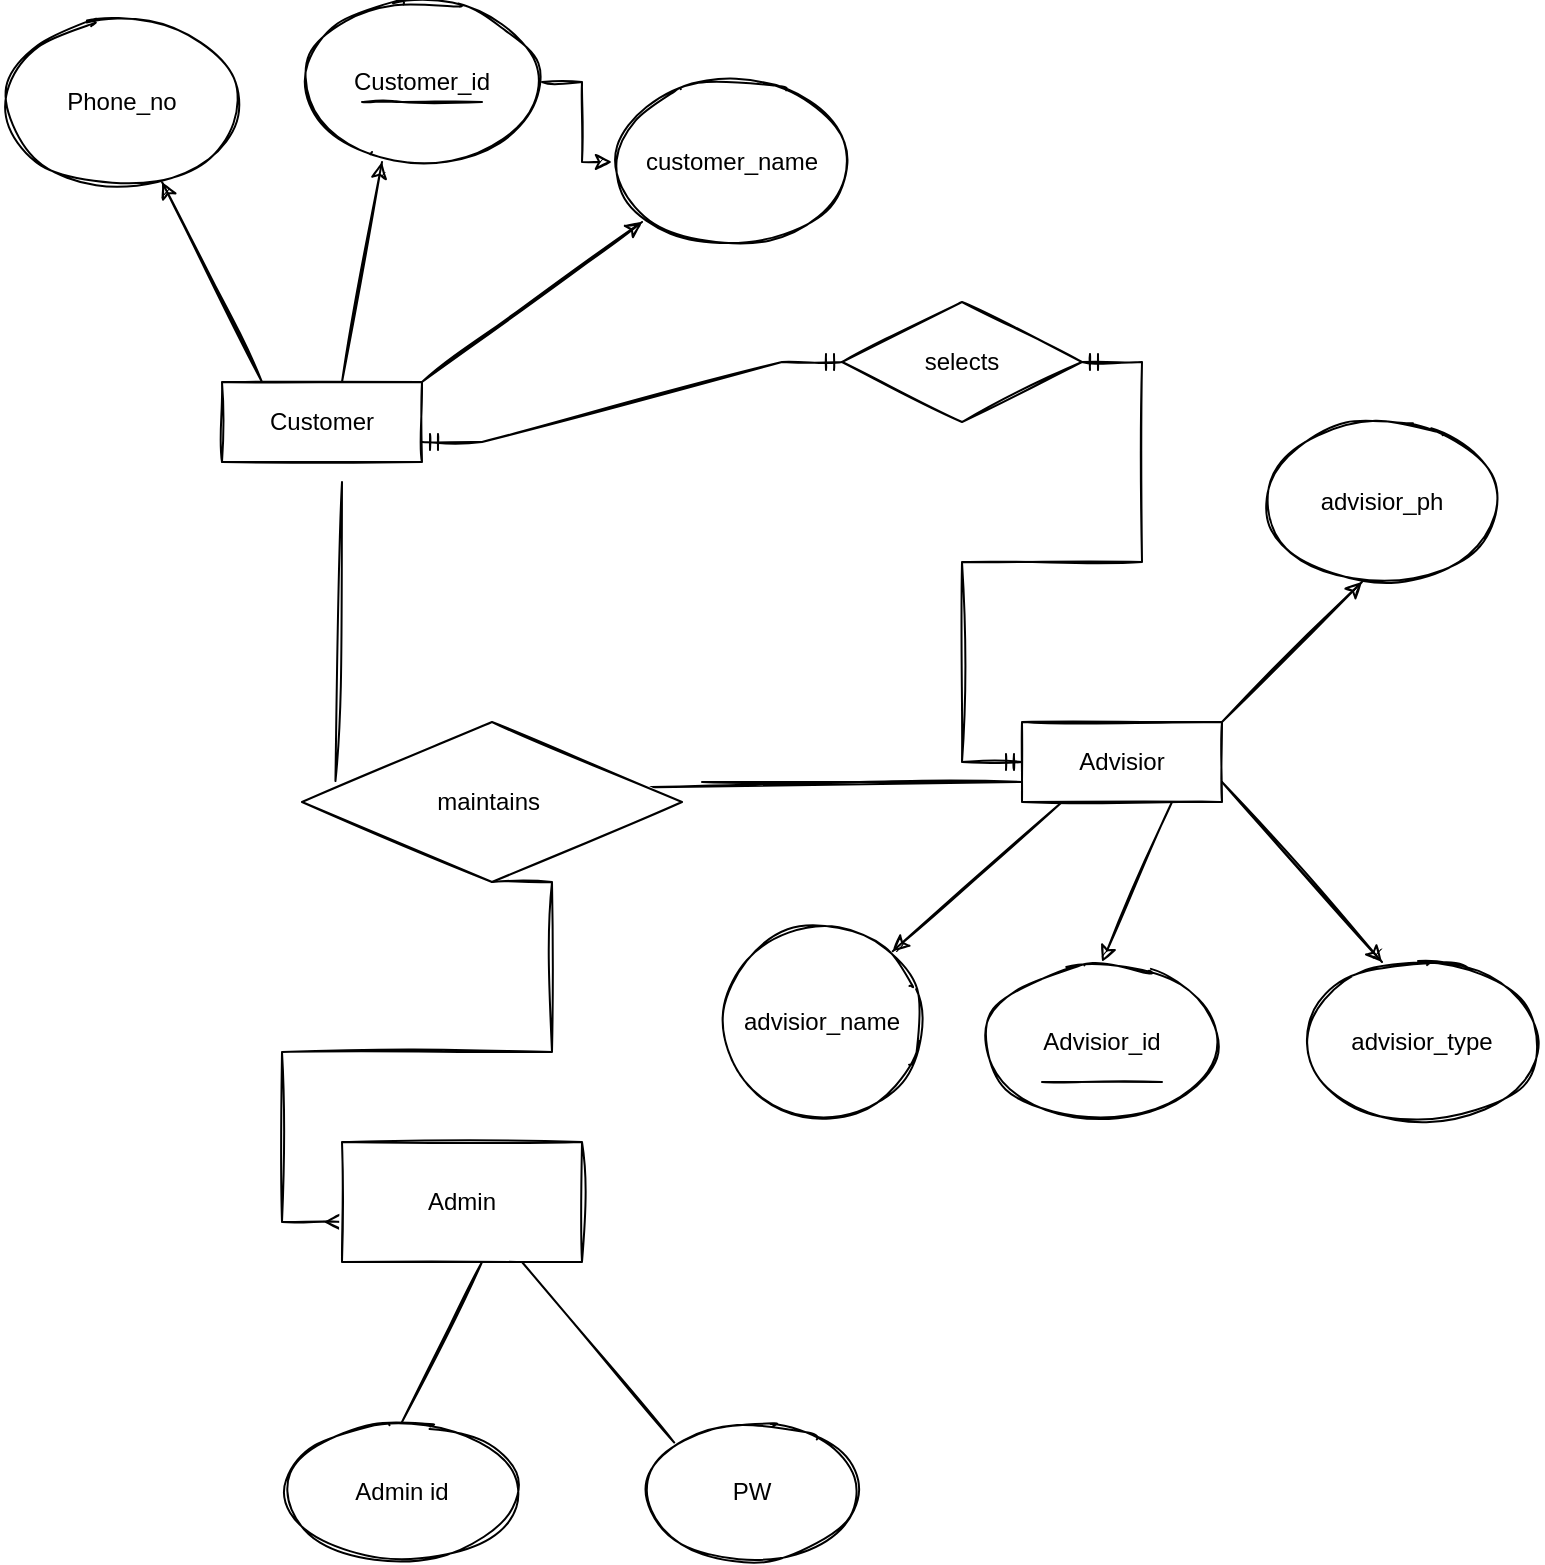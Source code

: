 <mxfile version="20.0.4" type="onedrive"><diagram id="R2lEEEUBdFMjLlhIrx00" name="Page-1"><mxGraphModel grid="1" page="1" gridSize="10" guides="1" tooltips="1" connect="1" arrows="1" fold="1" pageScale="1" pageWidth="850" pageHeight="1100" math="0" shadow="0" extFonts="Permanent Marker^https://fonts.googleapis.com/css?family=Permanent+Marker"><root><mxCell id="0"/><mxCell id="1" parent="0"/><mxCell id="z-G2yAetSqE8oaoKJldQ-30" value="Customer" style="whiteSpace=wrap;html=1;align=center;sketch=1;" vertex="1" parent="1"><mxGeometry x="170" y="240" width="100" height="40" as="geometry"/></mxCell><mxCell id="z-G2yAetSqE8oaoKJldQ-34" value="" style="endArrow=classic;html=1;rounded=0;sketch=1;" edge="1" parent="1"><mxGeometry width="50" height="50" relative="1" as="geometry"><mxPoint x="250" y="130" as="sourcePoint"/><mxPoint x="250" y="130" as="targetPoint"/><Array as="points"><mxPoint x="230" y="240"/></Array></mxGeometry></mxCell><mxCell id="z-G2yAetSqE8oaoKJldQ-66" value="" style="edgeStyle=orthogonalEdgeStyle;rounded=0;sketch=1;orthogonalLoop=1;jettySize=auto;html=1;" edge="1" parent="1" source="z-G2yAetSqE8oaoKJldQ-35" target="z-G2yAetSqE8oaoKJldQ-37"><mxGeometry relative="1" as="geometry"/></mxCell><mxCell id="z-G2yAetSqE8oaoKJldQ-35" value="Customer_id" style="ellipse;whiteSpace=wrap;html=1;sketch=1;" vertex="1" parent="1"><mxGeometry x="210" y="50" width="120" height="80" as="geometry"/></mxCell><mxCell id="z-G2yAetSqE8oaoKJldQ-36" value="" style="endArrow=classic;html=1;rounded=0;sketch=1;" edge="1" parent="1"><mxGeometry width="50" height="50" relative="1" as="geometry"><mxPoint x="380" y="160" as="sourcePoint"/><mxPoint x="380" y="160" as="targetPoint"/><Array as="points"><mxPoint x="270" y="240"/></Array></mxGeometry></mxCell><mxCell id="z-G2yAetSqE8oaoKJldQ-37" value="customer_name" style="ellipse;whiteSpace=wrap;html=1;sketch=1;" vertex="1" parent="1"><mxGeometry x="365" y="90" width="120" height="80" as="geometry"/></mxCell><mxCell id="z-G2yAetSqE8oaoKJldQ-38" value="" style="endArrow=classic;html=1;rounded=0;sketch=1;" edge="1" parent="1"><mxGeometry width="50" height="50" relative="1" as="geometry"><mxPoint x="140" y="140" as="sourcePoint"/><mxPoint x="140" y="140" as="targetPoint"/><Array as="points"><mxPoint x="190" y="240"/></Array></mxGeometry></mxCell><mxCell id="z-G2yAetSqE8oaoKJldQ-39" value="Phone_no" style="ellipse;whiteSpace=wrap;html=1;sketch=1;" vertex="1" parent="1"><mxGeometry x="60" y="60" width="120" height="80" as="geometry"/></mxCell><mxCell id="z-G2yAetSqE8oaoKJldQ-40" value="" style="edgeStyle=entityRelationEdgeStyle;fontSize=12;html=1;endArrow=ERmandOne;startArrow=ERmandOne;rounded=0;sketch=1;" edge="1" parent="1"><mxGeometry width="100" height="100" relative="1" as="geometry"><mxPoint x="270" y="270" as="sourcePoint"/><mxPoint x="480" y="230" as="targetPoint"/></mxGeometry></mxCell><mxCell id="z-G2yAetSqE8oaoKJldQ-41" value="selects" style="shape=rhombus;perimeter=rhombusPerimeter;whiteSpace=wrap;html=1;align=center;sketch=1;" vertex="1" parent="1"><mxGeometry x="480" y="200" width="120" height="60" as="geometry"/></mxCell><mxCell id="z-G2yAetSqE8oaoKJldQ-42" value="" style="edgeStyle=entityRelationEdgeStyle;fontSize=12;html=1;endArrow=ERmandOne;startArrow=ERmandOne;rounded=0;sketch=1;" edge="1" parent="1"><mxGeometry width="100" height="100" relative="1" as="geometry"><mxPoint x="600" y="230" as="sourcePoint"/><mxPoint x="570" y="430" as="targetPoint"/></mxGeometry></mxCell><mxCell id="z-G2yAetSqE8oaoKJldQ-43" value="Advisior" style="whiteSpace=wrap;html=1;align=center;sketch=1;" vertex="1" parent="1"><mxGeometry x="570" y="410" width="100" height="40" as="geometry"/></mxCell><mxCell id="z-G2yAetSqE8oaoKJldQ-44" value="" style="endArrow=classic;html=1;rounded=0;sketch=1;exitX=0.75;exitY=1;exitDx=0;exitDy=0;entryX=0.5;entryY=0;entryDx=0;entryDy=0;" edge="1" parent="1" source="z-G2yAetSqE8oaoKJldQ-43" target="z-G2yAetSqE8oaoKJldQ-45"><mxGeometry width="50" height="50" relative="1" as="geometry"><mxPoint x="650" y="460" as="sourcePoint"/><mxPoint x="670" y="530" as="targetPoint"/></mxGeometry></mxCell><mxCell id="z-G2yAetSqE8oaoKJldQ-45" value="Advisior_id" style="ellipse;whiteSpace=wrap;html=1;sketch=1;" vertex="1" parent="1"><mxGeometry x="550" y="530" width="120" height="80" as="geometry"/></mxCell><mxCell id="z-G2yAetSqE8oaoKJldQ-46" value="" style="endArrow=classic;html=1;rounded=0;sketch=1;entryX=0;entryY=0;entryDx=0;entryDy=0;exitX=0;exitY=0;exitDx=0;exitDy=0;" edge="1" parent="1" source="z-G2yAetSqE8oaoKJldQ-47" target="z-G2yAetSqE8oaoKJldQ-47"><mxGeometry width="50" height="50" relative="1" as="geometry"><mxPoint x="540" y="540" as="sourcePoint"/><mxPoint x="540" y="540" as="targetPoint"/><Array as="points"><mxPoint x="590" y="450"/></Array></mxGeometry></mxCell><mxCell id="z-G2yAetSqE8oaoKJldQ-47" value="advisior_name" style="ellipse;whiteSpace=wrap;html=1;sketch=1;direction=south;" vertex="1" parent="1"><mxGeometry x="420" y="510" width="100" height="100" as="geometry"/></mxCell><mxCell id="z-G2yAetSqE8oaoKJldQ-48" value="" style="endArrow=classic;html=1;rounded=0;sketch=1;" edge="1" parent="1"><mxGeometry width="50" height="50" relative="1" as="geometry"><mxPoint x="750" y="530" as="sourcePoint"/><mxPoint x="750" y="530" as="targetPoint"/><Array as="points"><mxPoint x="670" y="440"/></Array></mxGeometry></mxCell><mxCell id="z-G2yAetSqE8oaoKJldQ-50" value="advisior_type" style="ellipse;whiteSpace=wrap;html=1;sketch=1;" vertex="1" parent="1"><mxGeometry x="710" y="530" width="120" height="80" as="geometry"/></mxCell><mxCell id="z-G2yAetSqE8oaoKJldQ-51" value="" style="endArrow=classic;html=1;rounded=0;sketch=1;" edge="1" parent="1"><mxGeometry width="50" height="50" relative="1" as="geometry"><mxPoint x="740" y="340" as="sourcePoint"/><mxPoint x="740" y="340" as="targetPoint"/><Array as="points"><mxPoint x="670" y="410"/></Array></mxGeometry></mxCell><mxCell id="z-G2yAetSqE8oaoKJldQ-52" value="advisior_ph" style="ellipse;whiteSpace=wrap;html=1;sketch=1;" vertex="1" parent="1"><mxGeometry x="690" y="260" width="120" height="80" as="geometry"/></mxCell><mxCell id="z-G2yAetSqE8oaoKJldQ-56" value="" style="endArrow=none;html=1;rounded=0;sketch=1;entryX=0.885;entryY=0.409;entryDx=0;entryDy=0;entryPerimeter=0;" edge="1" parent="1" target="z-G2yAetSqE8oaoKJldQ-58"><mxGeometry width="50" height="50" relative="1" as="geometry"><mxPoint x="410" y="440" as="sourcePoint"/><mxPoint x="410" y="440" as="targetPoint"/><Array as="points"><mxPoint x="570" y="440"/></Array></mxGeometry></mxCell><mxCell id="z-G2yAetSqE8oaoKJldQ-57" value="" style="endArrow=none;html=1;rounded=0;sketch=1;exitX=0.088;exitY=0.369;exitDx=0;exitDy=0;exitPerimeter=0;" edge="1" parent="1" source="z-G2yAetSqE8oaoKJldQ-58"><mxGeometry width="50" height="50" relative="1" as="geometry"><mxPoint x="230" y="420" as="sourcePoint"/><mxPoint x="230" y="290" as="targetPoint"/></mxGeometry></mxCell><mxCell id="z-G2yAetSqE8oaoKJldQ-58" value="maintains&amp;nbsp;" style="rhombus;whiteSpace=wrap;html=1;sketch=1;" vertex="1" parent="1"><mxGeometry x="210" y="410" width="190" height="80" as="geometry"/></mxCell><mxCell id="z-G2yAetSqE8oaoKJldQ-59" value="" style="edgeStyle=entityRelationEdgeStyle;fontSize=12;html=1;endArrow=ERmany;rounded=0;sketch=1;exitX=0.5;exitY=1;exitDx=0;exitDy=0;" edge="1" parent="1" source="z-G2yAetSqE8oaoKJldQ-58"><mxGeometry width="100" height="100" relative="1" as="geometry"><mxPoint x="320" y="490" as="sourcePoint"/><mxPoint x="230" y="660" as="targetPoint"/></mxGeometry></mxCell><mxCell id="z-G2yAetSqE8oaoKJldQ-60" value="Admin" style="rounded=0;whiteSpace=wrap;html=1;sketch=1;" vertex="1" parent="1"><mxGeometry x="230" y="620" width="120" height="60" as="geometry"/></mxCell><mxCell id="z-G2yAetSqE8oaoKJldQ-61" value="Admin id" style="ellipse;whiteSpace=wrap;html=1;sketch=1;" vertex="1" parent="1"><mxGeometry x="200" y="760" width="120" height="70" as="geometry"/></mxCell><mxCell id="z-G2yAetSqE8oaoKJldQ-62" value="PW" style="ellipse;whiteSpace=wrap;html=1;sketch=1;" vertex="1" parent="1"><mxGeometry x="380" y="760" width="110" height="70" as="geometry"/></mxCell><mxCell id="z-G2yAetSqE8oaoKJldQ-63" value="" style="endArrow=none;html=1;rounded=0;sketch=1;" edge="1" parent="1"><mxGeometry width="50" height="50" relative="1" as="geometry"><mxPoint x="300" y="680" as="sourcePoint"/><mxPoint x="300" y="680" as="targetPoint"/><Array as="points"><mxPoint x="260" y="760"/></Array></mxGeometry></mxCell><mxCell id="z-G2yAetSqE8oaoKJldQ-64" value="" style="endArrow=none;html=1;rounded=0;sketch=1;exitX=0;exitY=0;exitDx=0;exitDy=0;entryX=0.75;entryY=1;entryDx=0;entryDy=0;" edge="1" parent="1" source="z-G2yAetSqE8oaoKJldQ-62" target="z-G2yAetSqE8oaoKJldQ-60"><mxGeometry width="50" height="50" relative="1" as="geometry"><mxPoint x="560" y="700" as="sourcePoint"/><mxPoint x="610" y="650" as="targetPoint"/></mxGeometry></mxCell><mxCell id="z-G2yAetSqE8oaoKJldQ-68" value="" style="endArrow=none;html=1;rounded=0;sketch=1;" edge="1" parent="1" target="z-G2yAetSqE8oaoKJldQ-35"><mxGeometry width="50" height="50" relative="1" as="geometry"><mxPoint x="245" y="125" as="sourcePoint"/><mxPoint x="295" y="75" as="targetPoint"/></mxGeometry></mxCell><mxCell id="z-G2yAetSqE8oaoKJldQ-70" value="" style="endArrow=none;html=1;rounded=0;sketch=1;" edge="1" parent="1"><mxGeometry width="50" height="50" relative="1" as="geometry"><mxPoint x="300" y="100" as="sourcePoint"/><mxPoint x="260" y="100" as="targetPoint"/><Array as="points"><mxPoint x="300" y="100"/><mxPoint x="260" y="100"/><mxPoint x="240" y="100"/></Array></mxGeometry></mxCell><mxCell id="z-G2yAetSqE8oaoKJldQ-76" value="" style="endArrow=none;html=1;rounded=0;sketch=1;" edge="1" parent="1"><mxGeometry width="50" height="50" relative="1" as="geometry"><mxPoint x="580" y="590" as="sourcePoint"/><mxPoint x="640" y="590" as="targetPoint"/><Array as="points"><mxPoint x="640" y="590"/></Array></mxGeometry></mxCell></root></mxGraphModel></diagram></mxfile>